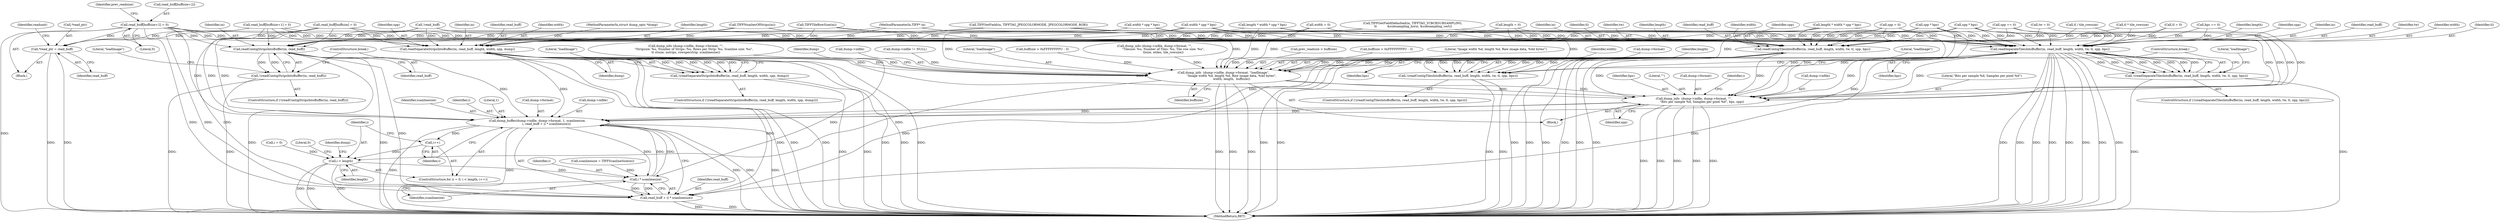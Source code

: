 digraph "0_libtiff_83a4b92815ea04969d494416eaae3d4c6b338e4a#diff-c8b4b355f9b5c06d585b23138e1c185f_5@array" {
"1001045" [label="(Call,read_buff[buffsize+2] = 0)"];
"1001055" [label="(Call,*read_ptr = read_buff)"];
"1001070" [label="(Call,readContigStripsIntoBuffer(in, read_buff))"];
"1001069" [label="(Call,!(readContigStripsIntoBuffer(in, read_buff)))"];
"1001197" [label="(Call,dump_buffer(dump->infile, dump->format, 1, scanlinesize, \n                  i, read_buff + (i * scanlinesize)))"];
"1001195" [label="(Call,i++)"];
"1001192" [label="(Call,i < length)"];
"1001209" [label="(Call,i * scanlinesize)"];
"1001207" [label="(Call,read_buff + (i * scanlinesize))"];
"1001084" [label="(Call,readSeparateStripsIntoBuffer(in, read_buff, length, width, spp, dump))"];
"1001083" [label="(Call,!(readSeparateStripsIntoBuffer(in, read_buff, length, width, spp, dump)))"];
"1001165" [label="(Call,dump_info  (dump->infile, dump->format, \"loadImage\", \n                \"Image width %d, length %d, Raw image data, %4d bytes\",\n                width, length,  buffsize))"];
"1001177" [label="(Call,dump_info  (dump->infile, dump->format, \"\", \n                \"Bits per sample %d, Samples per pixel %d\", bps, spp))"];
"1001107" [label="(Call,readContigTilesIntoBuffer(in, read_buff, length, width, tw, tl, spp, bps))"];
"1001106" [label="(Call,!(readContigTilesIntoBuffer(in, read_buff, length, width, tw, tl, spp, bps)))"];
"1001127" [label="(Call,readSeparateTilesIntoBuffer(in, read_buff, length, width, tw, tl, spp, bps))"];
"1001126" [label="(Call,!(readSeparateTilesIntoBuffer(in, read_buff, length, width, tw, tl, spp, bps)))"];
"1001135" [label="(Identifier,bps)"];
"1001058" [label="(Identifier,read_buff)"];
"1000756" [label="(Call,dump_info (dump->infile, dump->format, \"\", \n                 \"Tilesize: %u, Number of Tiles: %u, Tile row size: %u\",\n                 tlsize, ntiles, tile_rowsize))"];
"1001051" [label="(Literal,0)"];
"1001210" [label="(Identifier,i)"];
"1001213" [label="(Literal,0)"];
"1001024" [label="(Call,!read_buff)"];
"1000857" [label="(Call,length * width * spp * bps)"];
"1001186" [label="(Identifier,bps)"];
"1001184" [label="(Literal,\"\")"];
"1001098" [label="(ControlStructure,break;)"];
"1001071" [label="(Identifier,in)"];
"1001206" [label="(Identifier,i)"];
"1001083" [label="(Call,!(readSeparateStripsIntoBuffer(in, read_buff, length, width, spp, dump)))"];
"1001132" [label="(Identifier,tw)"];
"1001053" [label="(Identifier,prev_readsize)"];
"1000181" [label="(Call,width = 0)"];
"1001179" [label="(Identifier,dump)"];
"1001106" [label="(Call,!(readContigTilesIntoBuffer(in, read_buff, length, width, tw, tl, spp, bps)))"];
"1001177" [label="(Call,dump_info  (dump->infile, dump->format, \"\", \n                \"Bits per sample %d, Samples per pixel %d\", bps, spp))"];
"1001088" [label="(Identifier,width)"];
"1001181" [label="(Call,dump->format)"];
"1000420" [label="(Call,scanlinesize = TIFFScanlineSize(in))"];
"1001069" [label="(Call,!(readContigStripsIntoBuffer(in, read_buff)))"];
"1001166" [label="(Call,dump->infile)"];
"1001087" [label="(Identifier,length)"];
"1001199" [label="(Identifier,dump)"];
"1000132" [label="(Block,)"];
"1001131" [label="(Identifier,width)"];
"1001187" [label="(Identifier,spp)"];
"1001055" [label="(Call,*read_ptr = read_buff)"];
"1001189" [label="(Call,i = 0)"];
"1001190" [label="(Identifier,i)"];
"1000159" [label="(Call,spp = 0)"];
"1001115" [label="(Identifier,bps)"];
"1001133" [label="(Identifier,tl)"];
"1001130" [label="(Identifier,length)"];
"1001114" [label="(Identifier,spp)"];
"1001134" [label="(Identifier,spp)"];
"1001128" [label="(Identifier,in)"];
"1001118" [label="(Literal,\"loadImage\")"];
"1000914" [label="(Call,TIFFSetField(in, TIFFTAG_JPEGCOLORMODE, JPEGCOLORMODE_RGB))"];
"1000875" [label="(Call,spp * bps)"];
"1001176" [label="(Identifier,buffsize)"];
"1001056" [label="(Call,*read_ptr)"];
"1001208" [label="(Identifier,read_buff)"];
"1000185" [label="(Call,length = 0)"];
"1001204" [label="(Literal,1)"];
"1001090" [label="(Identifier,dump)"];
"1001126" [label="(Call,!(readSeparateTilesIntoBuffer(in, read_buff, length, width, tw, tl, spp, bps)))"];
"1001154" [label="(Call,dump->infile != NULL)"];
"1001172" [label="(Literal,\"loadImage\")"];
"1000632" [label="(Call,spp == 0)"];
"1001038" [label="(Call,read_buff[buffsize+1] = 0)"];
"1001045" [label="(Call,read_buff[buffsize+2] = 0)"];
"1001089" [label="(Identifier,spp)"];
"1001201" [label="(Call,dump->format)"];
"1001198" [label="(Call,dump->infile)"];
"1001108" [label="(Identifier,in)"];
"1000861" [label="(Call,spp * bps)"];
"1001084" [label="(Call,readSeparateStripsIntoBuffer(in, read_buff, length, width, spp, dump))"];
"1001107" [label="(Call,readContigTilesIntoBuffer(in, read_buff, length, width, tw, tl, spp, bps))"];
"1001113" [label="(Identifier,tl)"];
"1001082" [label="(ControlStructure,if (!(readSeparateStripsIntoBuffer(in, read_buff, length, width, spp, dump))))"];
"1001209" [label="(Call,i * scanlinesize)"];
"1001033" [label="(Call,read_buff[buffsize] = 0)"];
"1000671" [label="(Call,TIFFTileRowSize(in))"];
"1001085" [label="(Identifier,in)"];
"1000629" [label="(Call,bps == 0)"];
"1000986" [label="(Call,buffsize > 0xFFFFFFFFU - 3)"];
"1001214" [label="(MethodReturn,RET)"];
"1001112" [label="(Identifier,tw)"];
"1000205" [label="(Call,tw = 0)"];
"1000893" [label="(Call,dump_info (dump->infile, dump->format, \"\",\n                 \"Stripsize: %u, Number of Strips: %u, Rows per Strip: %u, Scanline size: %u\",\n\t\t stsize, nstrips, rowsperstrip, scanlinesize))"];
"1001138" [label="(Literal,\"loadImage\")"];
"1001164" [label="(Block,)"];
"1001211" [label="(Identifier,scanlinesize)"];
"1000859" [label="(Call,width * spp * bps)"];
"1000925" [label="(Call,TIFFGetFieldDefaulted(in, TIFFTAG_YCBCRSUBSAMPLING,\n \t\t           &subsampling_horiz, &subsampling_vert))"];
"1001086" [label="(Identifier,read_buff)"];
"1001143" [label="(ControlStructure,break;)"];
"1001093" [label="(Literal,\"loadImage\")"];
"1000981" [label="(Call,prev_readsize < buffsize)"];
"1000958" [label="(Call,buffsize > 0xFFFFFFFFU - 3)"];
"1000128" [label="(MethodParameterIn,TIFF* in)"];
"1001129" [label="(Identifier,read_buff)"];
"1000733" [label="(Call,tl / tile_rowsize)"];
"1001173" [label="(Literal,\"Image width %d, length %d, Raw image data, %4d bytes\")"];
"1001105" [label="(ControlStructure,if (!(readContigTilesIntoBuffer(in, read_buff, length, width, tw, tl, spp, bps))))"];
"1000717" [label="(Call,tl * tile_rowsize)"];
"1001110" [label="(Identifier,length)"];
"1001046" [label="(Call,read_buff[buffsize+2])"];
"1001178" [label="(Call,dump->infile)"];
"1000873" [label="(Call,width * spp * bps)"];
"1001109" [label="(Identifier,read_buff)"];
"1001193" [label="(Identifier,i)"];
"1000871" [label="(Call,length * width * spp * bps)"];
"1001205" [label="(Identifier,scanlinesize)"];
"1000209" [label="(Call,tl = 0)"];
"1001068" [label="(ControlStructure,if (!(readContigStripsIntoBuffer(in, read_buff))))"];
"1001127" [label="(Call,readSeparateTilesIntoBuffer(in, read_buff, length, width, tw, tl, spp, bps))"];
"1001165" [label="(Call,dump_info  (dump->infile, dump->format, \"loadImage\", \n                \"Image width %d, length %d, Raw image data, %4d bytes\",\n                width, length,  buffsize))"];
"1001111" [label="(Identifier,width)"];
"1001174" [label="(Identifier,width)"];
"1000785" [label="(Call,TIFFNumberOfStrips(in))"];
"1001075" [label="(Literal,\"loadImage\")"];
"1001188" [label="(ControlStructure,for (i = 0; i < length; i++))"];
"1000130" [label="(MethodParameterIn,struct dump_opts *dump)"];
"1001169" [label="(Call,dump->format)"];
"1001125" [label="(ControlStructure,if (!(readSeparateTilesIntoBuffer(in, read_buff, length, width, tw, tl, spp, bps))))"];
"1001175" [label="(Identifier,length)"];
"1001060" [label="(Identifier,readunit)"];
"1001072" [label="(Identifier,read_buff)"];
"1001207" [label="(Call,read_buff + (i * scanlinesize))"];
"1001194" [label="(Identifier,length)"];
"1001192" [label="(Call,i < length)"];
"1001070" [label="(Call,readContigStripsIntoBuffer(in, read_buff))"];
"1001196" [label="(Identifier,i)"];
"1001197" [label="(Call,dump_buffer(dump->infile, dump->format, 1, scanlinesize, \n                  i, read_buff + (i * scanlinesize)))"];
"1001185" [label="(Literal,\"Bits per sample %d, Samples per pixel %d\")"];
"1001195" [label="(Call,i++)"];
"1001045" -> "1000132"  [label="AST: "];
"1001045" -> "1001051"  [label="CFG: "];
"1001046" -> "1001045"  [label="AST: "];
"1001051" -> "1001045"  [label="AST: "];
"1001053" -> "1001045"  [label="CFG: "];
"1001045" -> "1001214"  [label="DDG: "];
"1001045" -> "1001055"  [label="DDG: "];
"1001045" -> "1001070"  [label="DDG: "];
"1001045" -> "1001084"  [label="DDG: "];
"1001045" -> "1001107"  [label="DDG: "];
"1001045" -> "1001127"  [label="DDG: "];
"1001045" -> "1001197"  [label="DDG: "];
"1001045" -> "1001207"  [label="DDG: "];
"1001055" -> "1000132"  [label="AST: "];
"1001055" -> "1001058"  [label="CFG: "];
"1001056" -> "1001055"  [label="AST: "];
"1001058" -> "1001055"  [label="AST: "];
"1001060" -> "1001055"  [label="CFG: "];
"1001055" -> "1001214"  [label="DDG: "];
"1001055" -> "1001214"  [label="DDG: "];
"1001024" -> "1001055"  [label="DDG: "];
"1001033" -> "1001055"  [label="DDG: "];
"1001038" -> "1001055"  [label="DDG: "];
"1001070" -> "1001069"  [label="AST: "];
"1001070" -> "1001072"  [label="CFG: "];
"1001071" -> "1001070"  [label="AST: "];
"1001072" -> "1001070"  [label="AST: "];
"1001069" -> "1001070"  [label="CFG: "];
"1001070" -> "1001214"  [label="DDG: "];
"1001070" -> "1001214"  [label="DDG: "];
"1001070" -> "1001069"  [label="DDG: "];
"1001070" -> "1001069"  [label="DDG: "];
"1000925" -> "1001070"  [label="DDG: "];
"1000671" -> "1001070"  [label="DDG: "];
"1000785" -> "1001070"  [label="DDG: "];
"1000914" -> "1001070"  [label="DDG: "];
"1000128" -> "1001070"  [label="DDG: "];
"1001033" -> "1001070"  [label="DDG: "];
"1001038" -> "1001070"  [label="DDG: "];
"1001024" -> "1001070"  [label="DDG: "];
"1001070" -> "1001197"  [label="DDG: "];
"1001070" -> "1001207"  [label="DDG: "];
"1001069" -> "1001068"  [label="AST: "];
"1001075" -> "1001069"  [label="CFG: "];
"1001098" -> "1001069"  [label="CFG: "];
"1001069" -> "1001214"  [label="DDG: "];
"1001069" -> "1001214"  [label="DDG: "];
"1001197" -> "1001188"  [label="AST: "];
"1001197" -> "1001207"  [label="CFG: "];
"1001198" -> "1001197"  [label="AST: "];
"1001201" -> "1001197"  [label="AST: "];
"1001204" -> "1001197"  [label="AST: "];
"1001205" -> "1001197"  [label="AST: "];
"1001206" -> "1001197"  [label="AST: "];
"1001207" -> "1001197"  [label="AST: "];
"1001196" -> "1001197"  [label="CFG: "];
"1001197" -> "1001214"  [label="DDG: "];
"1001197" -> "1001214"  [label="DDG: "];
"1001197" -> "1001214"  [label="DDG: "];
"1001197" -> "1001214"  [label="DDG: "];
"1001197" -> "1001214"  [label="DDG: "];
"1001197" -> "1001195"  [label="DDG: "];
"1001177" -> "1001197"  [label="DDG: "];
"1001177" -> "1001197"  [label="DDG: "];
"1001209" -> "1001197"  [label="DDG: "];
"1001209" -> "1001197"  [label="DDG: "];
"1001127" -> "1001197"  [label="DDG: "];
"1001107" -> "1001197"  [label="DDG: "];
"1001084" -> "1001197"  [label="DDG: "];
"1001033" -> "1001197"  [label="DDG: "];
"1001038" -> "1001197"  [label="DDG: "];
"1001197" -> "1001209"  [label="DDG: "];
"1001195" -> "1001188"  [label="AST: "];
"1001195" -> "1001196"  [label="CFG: "];
"1001196" -> "1001195"  [label="AST: "];
"1001193" -> "1001195"  [label="CFG: "];
"1001195" -> "1001192"  [label="DDG: "];
"1001192" -> "1001188"  [label="AST: "];
"1001192" -> "1001194"  [label="CFG: "];
"1001193" -> "1001192"  [label="AST: "];
"1001194" -> "1001192"  [label="AST: "];
"1001199" -> "1001192"  [label="CFG: "];
"1001213" -> "1001192"  [label="CFG: "];
"1001192" -> "1001214"  [label="DDG: "];
"1001192" -> "1001214"  [label="DDG: "];
"1001192" -> "1001214"  [label="DDG: "];
"1001189" -> "1001192"  [label="DDG: "];
"1001165" -> "1001192"  [label="DDG: "];
"1001192" -> "1001209"  [label="DDG: "];
"1001209" -> "1001207"  [label="AST: "];
"1001209" -> "1001211"  [label="CFG: "];
"1001210" -> "1001209"  [label="AST: "];
"1001211" -> "1001209"  [label="AST: "];
"1001207" -> "1001209"  [label="CFG: "];
"1001209" -> "1001207"  [label="DDG: "];
"1001209" -> "1001207"  [label="DDG: "];
"1000420" -> "1001209"  [label="DDG: "];
"1000893" -> "1001209"  [label="DDG: "];
"1001208" -> "1001207"  [label="AST: "];
"1001207" -> "1001214"  [label="DDG: "];
"1001207" -> "1001214"  [label="DDG: "];
"1001127" -> "1001207"  [label="DDG: "];
"1001107" -> "1001207"  [label="DDG: "];
"1001084" -> "1001207"  [label="DDG: "];
"1001033" -> "1001207"  [label="DDG: "];
"1001038" -> "1001207"  [label="DDG: "];
"1001084" -> "1001083"  [label="AST: "];
"1001084" -> "1001090"  [label="CFG: "];
"1001085" -> "1001084"  [label="AST: "];
"1001086" -> "1001084"  [label="AST: "];
"1001087" -> "1001084"  [label="AST: "];
"1001088" -> "1001084"  [label="AST: "];
"1001089" -> "1001084"  [label="AST: "];
"1001090" -> "1001084"  [label="AST: "];
"1001083" -> "1001084"  [label="CFG: "];
"1001084" -> "1001214"  [label="DDG: "];
"1001084" -> "1001214"  [label="DDG: "];
"1001084" -> "1001214"  [label="DDG: "];
"1001084" -> "1001214"  [label="DDG: "];
"1001084" -> "1001214"  [label="DDG: "];
"1001084" -> "1001214"  [label="DDG: "];
"1001084" -> "1001083"  [label="DDG: "];
"1001084" -> "1001083"  [label="DDG: "];
"1001084" -> "1001083"  [label="DDG: "];
"1001084" -> "1001083"  [label="DDG: "];
"1001084" -> "1001083"  [label="DDG: "];
"1001084" -> "1001083"  [label="DDG: "];
"1000925" -> "1001084"  [label="DDG: "];
"1000671" -> "1001084"  [label="DDG: "];
"1000785" -> "1001084"  [label="DDG: "];
"1000914" -> "1001084"  [label="DDG: "];
"1000128" -> "1001084"  [label="DDG: "];
"1001033" -> "1001084"  [label="DDG: "];
"1001038" -> "1001084"  [label="DDG: "];
"1001024" -> "1001084"  [label="DDG: "];
"1000857" -> "1001084"  [label="DDG: "];
"1000871" -> "1001084"  [label="DDG: "];
"1000185" -> "1001084"  [label="DDG: "];
"1000873" -> "1001084"  [label="DDG: "];
"1000859" -> "1001084"  [label="DDG: "];
"1000181" -> "1001084"  [label="DDG: "];
"1000632" -> "1001084"  [label="DDG: "];
"1000875" -> "1001084"  [label="DDG: "];
"1000861" -> "1001084"  [label="DDG: "];
"1000159" -> "1001084"  [label="DDG: "];
"1000130" -> "1001084"  [label="DDG: "];
"1001084" -> "1001165"  [label="DDG: "];
"1001084" -> "1001165"  [label="DDG: "];
"1001084" -> "1001177"  [label="DDG: "];
"1001083" -> "1001082"  [label="AST: "];
"1001093" -> "1001083"  [label="CFG: "];
"1001098" -> "1001083"  [label="CFG: "];
"1001083" -> "1001214"  [label="DDG: "];
"1001083" -> "1001214"  [label="DDG: "];
"1001165" -> "1001164"  [label="AST: "];
"1001165" -> "1001176"  [label="CFG: "];
"1001166" -> "1001165"  [label="AST: "];
"1001169" -> "1001165"  [label="AST: "];
"1001172" -> "1001165"  [label="AST: "];
"1001173" -> "1001165"  [label="AST: "];
"1001174" -> "1001165"  [label="AST: "];
"1001175" -> "1001165"  [label="AST: "];
"1001176" -> "1001165"  [label="AST: "];
"1001179" -> "1001165"  [label="CFG: "];
"1001165" -> "1001214"  [label="DDG: "];
"1001165" -> "1001214"  [label="DDG: "];
"1001165" -> "1001214"  [label="DDG: "];
"1001154" -> "1001165"  [label="DDG: "];
"1000893" -> "1001165"  [label="DDG: "];
"1000756" -> "1001165"  [label="DDG: "];
"1000873" -> "1001165"  [label="DDG: "];
"1001107" -> "1001165"  [label="DDG: "];
"1001107" -> "1001165"  [label="DDG: "];
"1000859" -> "1001165"  [label="DDG: "];
"1001127" -> "1001165"  [label="DDG: "];
"1001127" -> "1001165"  [label="DDG: "];
"1000181" -> "1001165"  [label="DDG: "];
"1000857" -> "1001165"  [label="DDG: "];
"1000871" -> "1001165"  [label="DDG: "];
"1000185" -> "1001165"  [label="DDG: "];
"1000981" -> "1001165"  [label="DDG: "];
"1000986" -> "1001165"  [label="DDG: "];
"1000958" -> "1001165"  [label="DDG: "];
"1001165" -> "1001177"  [label="DDG: "];
"1001165" -> "1001177"  [label="DDG: "];
"1001177" -> "1001164"  [label="AST: "];
"1001177" -> "1001187"  [label="CFG: "];
"1001178" -> "1001177"  [label="AST: "];
"1001181" -> "1001177"  [label="AST: "];
"1001184" -> "1001177"  [label="AST: "];
"1001185" -> "1001177"  [label="AST: "];
"1001186" -> "1001177"  [label="AST: "];
"1001187" -> "1001177"  [label="AST: "];
"1001190" -> "1001177"  [label="CFG: "];
"1001177" -> "1001214"  [label="DDG: "];
"1001177" -> "1001214"  [label="DDG: "];
"1001177" -> "1001214"  [label="DDG: "];
"1001177" -> "1001214"  [label="DDG: "];
"1001177" -> "1001214"  [label="DDG: "];
"1000629" -> "1001177"  [label="DDG: "];
"1001127" -> "1001177"  [label="DDG: "];
"1001127" -> "1001177"  [label="DDG: "];
"1001107" -> "1001177"  [label="DDG: "];
"1001107" -> "1001177"  [label="DDG: "];
"1000861" -> "1001177"  [label="DDG: "];
"1000861" -> "1001177"  [label="DDG: "];
"1000875" -> "1001177"  [label="DDG: "];
"1000875" -> "1001177"  [label="DDG: "];
"1000632" -> "1001177"  [label="DDG: "];
"1000159" -> "1001177"  [label="DDG: "];
"1001107" -> "1001106"  [label="AST: "];
"1001107" -> "1001115"  [label="CFG: "];
"1001108" -> "1001107"  [label="AST: "];
"1001109" -> "1001107"  [label="AST: "];
"1001110" -> "1001107"  [label="AST: "];
"1001111" -> "1001107"  [label="AST: "];
"1001112" -> "1001107"  [label="AST: "];
"1001113" -> "1001107"  [label="AST: "];
"1001114" -> "1001107"  [label="AST: "];
"1001115" -> "1001107"  [label="AST: "];
"1001106" -> "1001107"  [label="CFG: "];
"1001107" -> "1001214"  [label="DDG: "];
"1001107" -> "1001214"  [label="DDG: "];
"1001107" -> "1001214"  [label="DDG: "];
"1001107" -> "1001214"  [label="DDG: "];
"1001107" -> "1001214"  [label="DDG: "];
"1001107" -> "1001214"  [label="DDG: "];
"1001107" -> "1001214"  [label="DDG: "];
"1001107" -> "1001214"  [label="DDG: "];
"1001107" -> "1001106"  [label="DDG: "];
"1001107" -> "1001106"  [label="DDG: "];
"1001107" -> "1001106"  [label="DDG: "];
"1001107" -> "1001106"  [label="DDG: "];
"1001107" -> "1001106"  [label="DDG: "];
"1001107" -> "1001106"  [label="DDG: "];
"1001107" -> "1001106"  [label="DDG: "];
"1001107" -> "1001106"  [label="DDG: "];
"1000925" -> "1001107"  [label="DDG: "];
"1000671" -> "1001107"  [label="DDG: "];
"1000785" -> "1001107"  [label="DDG: "];
"1000914" -> "1001107"  [label="DDG: "];
"1000128" -> "1001107"  [label="DDG: "];
"1001033" -> "1001107"  [label="DDG: "];
"1001038" -> "1001107"  [label="DDG: "];
"1001024" -> "1001107"  [label="DDG: "];
"1000857" -> "1001107"  [label="DDG: "];
"1000871" -> "1001107"  [label="DDG: "];
"1000185" -> "1001107"  [label="DDG: "];
"1000873" -> "1001107"  [label="DDG: "];
"1000859" -> "1001107"  [label="DDG: "];
"1000181" -> "1001107"  [label="DDG: "];
"1000205" -> "1001107"  [label="DDG: "];
"1000717" -> "1001107"  [label="DDG: "];
"1000733" -> "1001107"  [label="DDG: "];
"1000209" -> "1001107"  [label="DDG: "];
"1000632" -> "1001107"  [label="DDG: "];
"1000875" -> "1001107"  [label="DDG: "];
"1000875" -> "1001107"  [label="DDG: "];
"1000861" -> "1001107"  [label="DDG: "];
"1000861" -> "1001107"  [label="DDG: "];
"1000159" -> "1001107"  [label="DDG: "];
"1000629" -> "1001107"  [label="DDG: "];
"1001106" -> "1001105"  [label="AST: "];
"1001118" -> "1001106"  [label="CFG: "];
"1001143" -> "1001106"  [label="CFG: "];
"1001106" -> "1001214"  [label="DDG: "];
"1001106" -> "1001214"  [label="DDG: "];
"1001127" -> "1001126"  [label="AST: "];
"1001127" -> "1001135"  [label="CFG: "];
"1001128" -> "1001127"  [label="AST: "];
"1001129" -> "1001127"  [label="AST: "];
"1001130" -> "1001127"  [label="AST: "];
"1001131" -> "1001127"  [label="AST: "];
"1001132" -> "1001127"  [label="AST: "];
"1001133" -> "1001127"  [label="AST: "];
"1001134" -> "1001127"  [label="AST: "];
"1001135" -> "1001127"  [label="AST: "];
"1001126" -> "1001127"  [label="CFG: "];
"1001127" -> "1001214"  [label="DDG: "];
"1001127" -> "1001214"  [label="DDG: "];
"1001127" -> "1001214"  [label="DDG: "];
"1001127" -> "1001214"  [label="DDG: "];
"1001127" -> "1001214"  [label="DDG: "];
"1001127" -> "1001214"  [label="DDG: "];
"1001127" -> "1001214"  [label="DDG: "];
"1001127" -> "1001214"  [label="DDG: "];
"1001127" -> "1001126"  [label="DDG: "];
"1001127" -> "1001126"  [label="DDG: "];
"1001127" -> "1001126"  [label="DDG: "];
"1001127" -> "1001126"  [label="DDG: "];
"1001127" -> "1001126"  [label="DDG: "];
"1001127" -> "1001126"  [label="DDG: "];
"1001127" -> "1001126"  [label="DDG: "];
"1001127" -> "1001126"  [label="DDG: "];
"1000925" -> "1001127"  [label="DDG: "];
"1000671" -> "1001127"  [label="DDG: "];
"1000785" -> "1001127"  [label="DDG: "];
"1000914" -> "1001127"  [label="DDG: "];
"1000128" -> "1001127"  [label="DDG: "];
"1001033" -> "1001127"  [label="DDG: "];
"1001038" -> "1001127"  [label="DDG: "];
"1001024" -> "1001127"  [label="DDG: "];
"1000857" -> "1001127"  [label="DDG: "];
"1000871" -> "1001127"  [label="DDG: "];
"1000185" -> "1001127"  [label="DDG: "];
"1000873" -> "1001127"  [label="DDG: "];
"1000859" -> "1001127"  [label="DDG: "];
"1000181" -> "1001127"  [label="DDG: "];
"1000205" -> "1001127"  [label="DDG: "];
"1000717" -> "1001127"  [label="DDG: "];
"1000733" -> "1001127"  [label="DDG: "];
"1000209" -> "1001127"  [label="DDG: "];
"1000632" -> "1001127"  [label="DDG: "];
"1000875" -> "1001127"  [label="DDG: "];
"1000875" -> "1001127"  [label="DDG: "];
"1000861" -> "1001127"  [label="DDG: "];
"1000861" -> "1001127"  [label="DDG: "];
"1000159" -> "1001127"  [label="DDG: "];
"1000629" -> "1001127"  [label="DDG: "];
"1001126" -> "1001125"  [label="AST: "];
"1001138" -> "1001126"  [label="CFG: "];
"1001143" -> "1001126"  [label="CFG: "];
"1001126" -> "1001214"  [label="DDG: "];
"1001126" -> "1001214"  [label="DDG: "];
}
